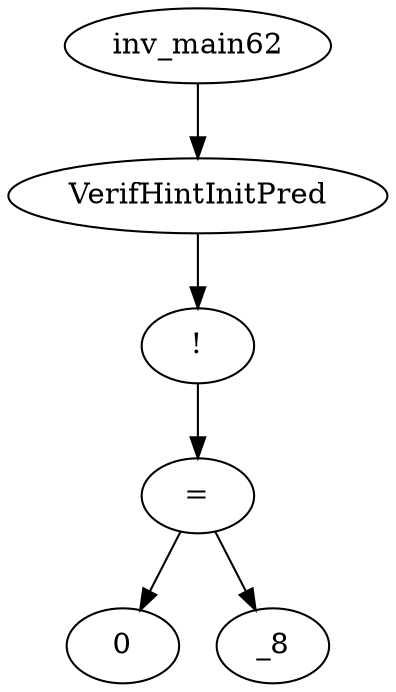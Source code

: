 digraph dag {
0 [label="inv_main62"];
1 [label="VerifHintInitPred"];
2 [label="!"];
3 [label="="];
4 [label="0"];
5 [label="_8"];
0->1
1->2
2->3
3->5
3 -> 4
}

